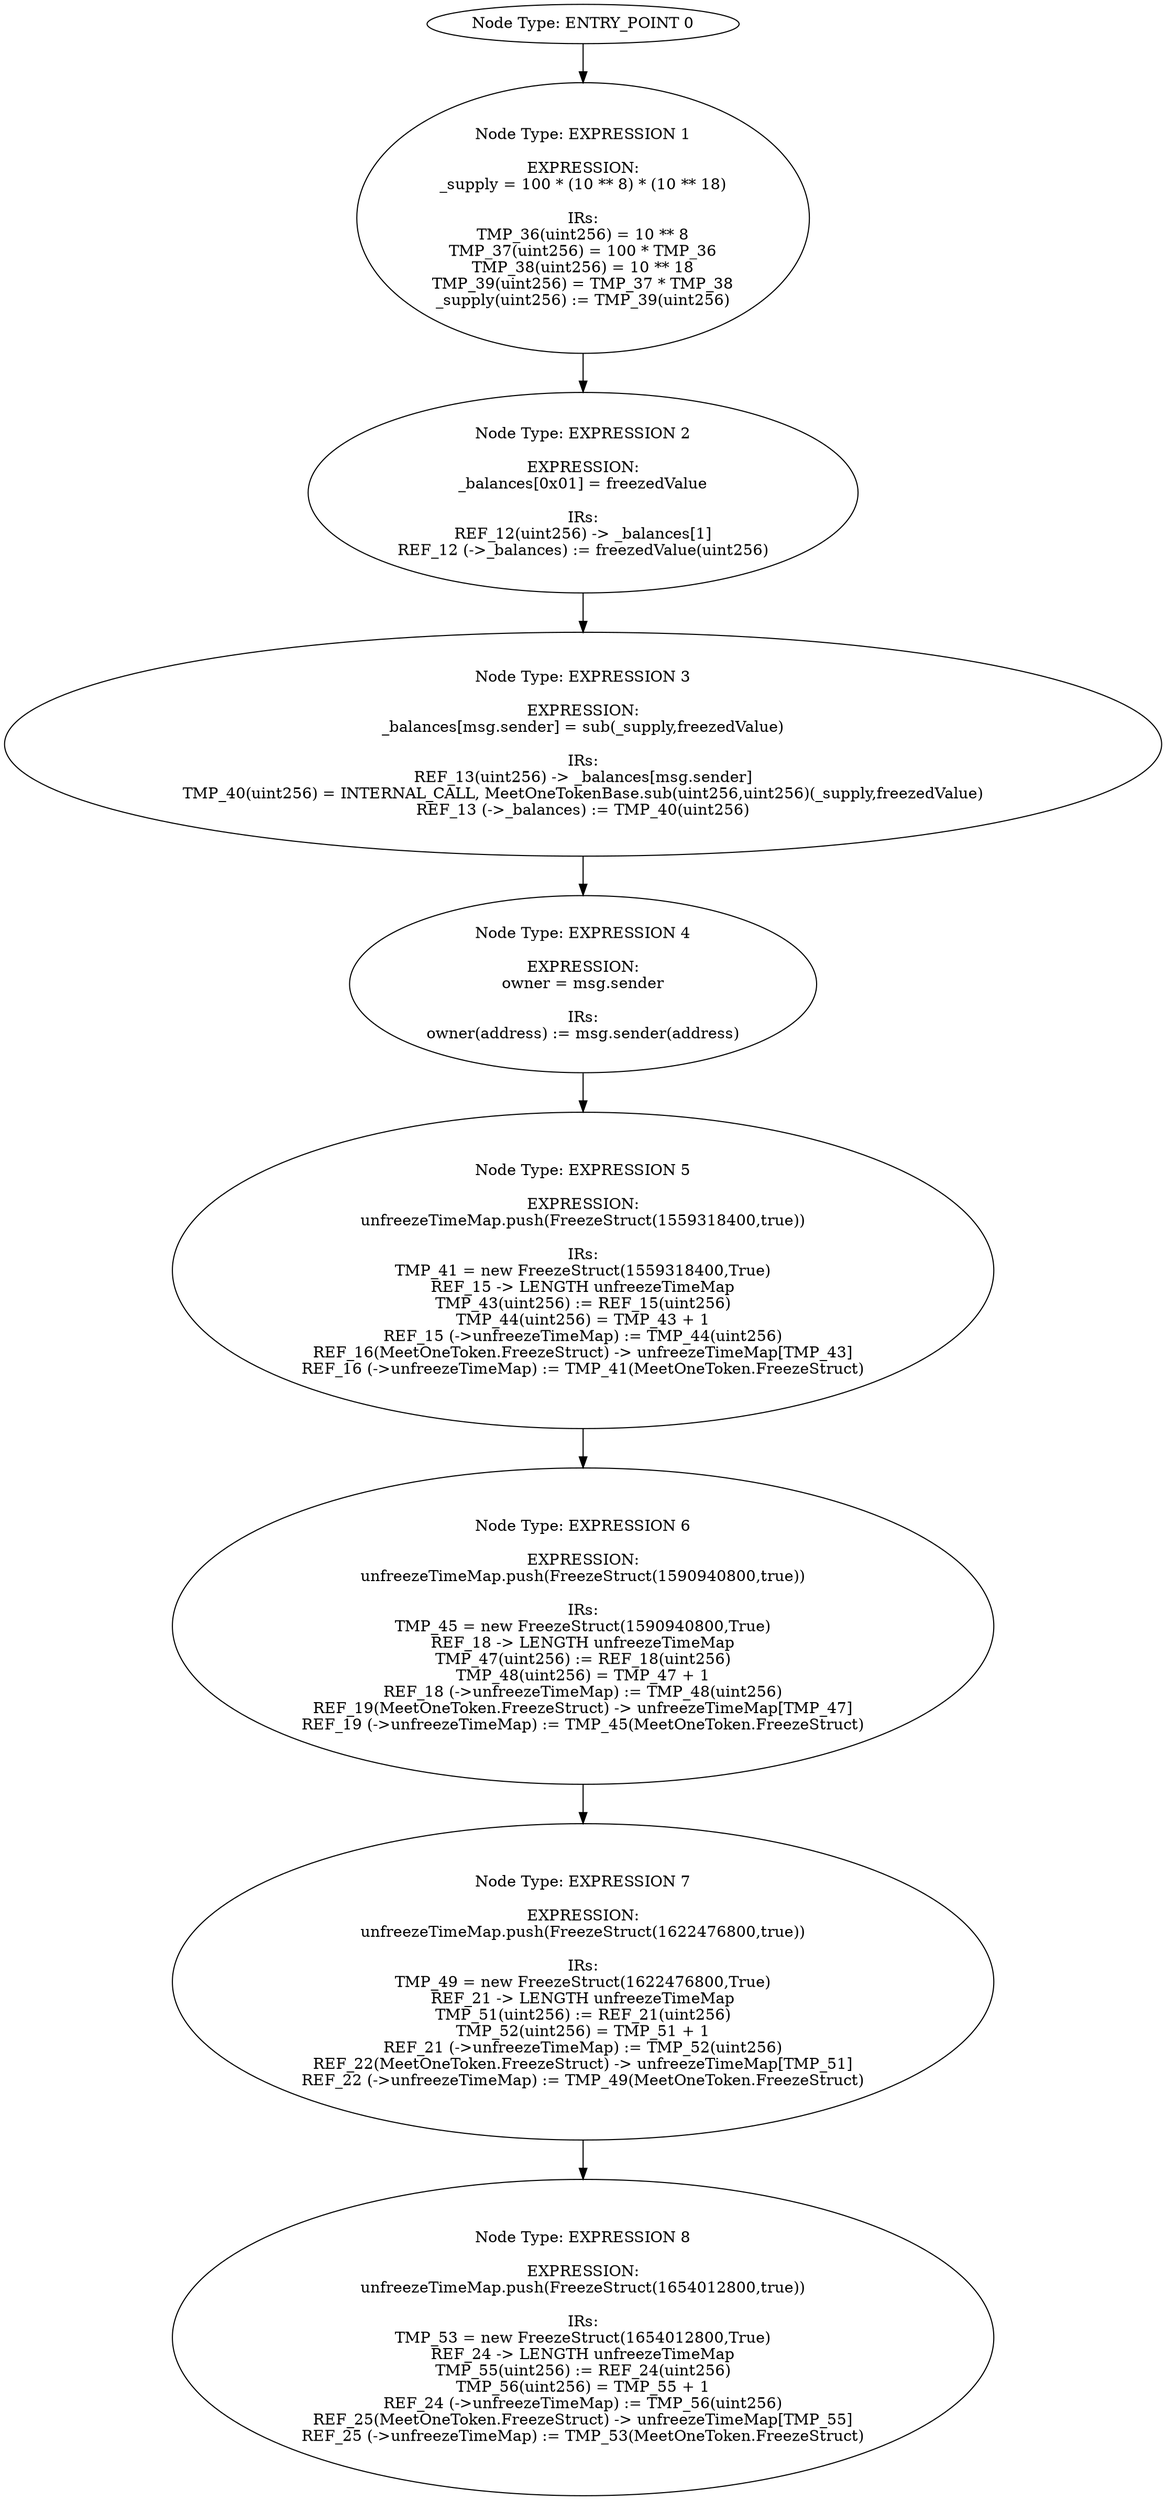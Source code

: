 digraph{
0[label="Node Type: ENTRY_POINT 0
"];
0->1;
1[label="Node Type: EXPRESSION 1

EXPRESSION:
_supply = 100 * (10 ** 8) * (10 ** 18)

IRs:
TMP_36(uint256) = 10 ** 8
TMP_37(uint256) = 100 * TMP_36
TMP_38(uint256) = 10 ** 18
TMP_39(uint256) = TMP_37 * TMP_38
_supply(uint256) := TMP_39(uint256)"];
1->2;
2[label="Node Type: EXPRESSION 2

EXPRESSION:
_balances[0x01] = freezedValue

IRs:
REF_12(uint256) -> _balances[1]
REF_12 (->_balances) := freezedValue(uint256)"];
2->3;
3[label="Node Type: EXPRESSION 3

EXPRESSION:
_balances[msg.sender] = sub(_supply,freezedValue)

IRs:
REF_13(uint256) -> _balances[msg.sender]
TMP_40(uint256) = INTERNAL_CALL, MeetOneTokenBase.sub(uint256,uint256)(_supply,freezedValue)
REF_13 (->_balances) := TMP_40(uint256)"];
3->4;
4[label="Node Type: EXPRESSION 4

EXPRESSION:
owner = msg.sender

IRs:
owner(address) := msg.sender(address)"];
4->5;
5[label="Node Type: EXPRESSION 5

EXPRESSION:
unfreezeTimeMap.push(FreezeStruct(1559318400,true))

IRs:
TMP_41 = new FreezeStruct(1559318400,True)
REF_15 -> LENGTH unfreezeTimeMap
TMP_43(uint256) := REF_15(uint256)
TMP_44(uint256) = TMP_43 + 1
REF_15 (->unfreezeTimeMap) := TMP_44(uint256)
REF_16(MeetOneToken.FreezeStruct) -> unfreezeTimeMap[TMP_43]
REF_16 (->unfreezeTimeMap) := TMP_41(MeetOneToken.FreezeStruct)"];
5->6;
6[label="Node Type: EXPRESSION 6

EXPRESSION:
unfreezeTimeMap.push(FreezeStruct(1590940800,true))

IRs:
TMP_45 = new FreezeStruct(1590940800,True)
REF_18 -> LENGTH unfreezeTimeMap
TMP_47(uint256) := REF_18(uint256)
TMP_48(uint256) = TMP_47 + 1
REF_18 (->unfreezeTimeMap) := TMP_48(uint256)
REF_19(MeetOneToken.FreezeStruct) -> unfreezeTimeMap[TMP_47]
REF_19 (->unfreezeTimeMap) := TMP_45(MeetOneToken.FreezeStruct)"];
6->7;
7[label="Node Type: EXPRESSION 7

EXPRESSION:
unfreezeTimeMap.push(FreezeStruct(1622476800,true))

IRs:
TMP_49 = new FreezeStruct(1622476800,True)
REF_21 -> LENGTH unfreezeTimeMap
TMP_51(uint256) := REF_21(uint256)
TMP_52(uint256) = TMP_51 + 1
REF_21 (->unfreezeTimeMap) := TMP_52(uint256)
REF_22(MeetOneToken.FreezeStruct) -> unfreezeTimeMap[TMP_51]
REF_22 (->unfreezeTimeMap) := TMP_49(MeetOneToken.FreezeStruct)"];
7->8;
8[label="Node Type: EXPRESSION 8

EXPRESSION:
unfreezeTimeMap.push(FreezeStruct(1654012800,true))

IRs:
TMP_53 = new FreezeStruct(1654012800,True)
REF_24 -> LENGTH unfreezeTimeMap
TMP_55(uint256) := REF_24(uint256)
TMP_56(uint256) = TMP_55 + 1
REF_24 (->unfreezeTimeMap) := TMP_56(uint256)
REF_25(MeetOneToken.FreezeStruct) -> unfreezeTimeMap[TMP_55]
REF_25 (->unfreezeTimeMap) := TMP_53(MeetOneToken.FreezeStruct)"];
}
